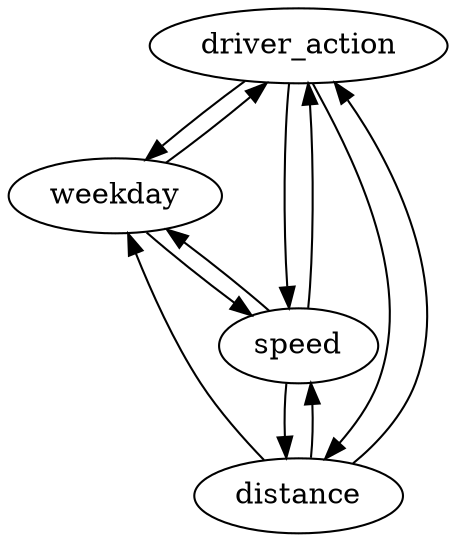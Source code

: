 strict digraph  {
driver_action;
weekday;
distance;
speed;
driver_action -> weekday  [origin=learned, weight="0.24036466864576908"];
driver_action -> distance  [origin=learned, weight="2.3505707501894126"];
driver_action -> speed  [origin=learned, weight="10.557501267332903"];
weekday -> driver_action  [origin=learned, weight="-4.070995037527617e-06"];
weekday -> speed  [origin=learned, weight="-2.082897517612896"];
distance -> driver_action  [origin=learned, weight="1.1981102150641274e-07"];
distance -> weekday  [origin=learned, weight="1.134681814628792e-06"];
distance -> speed  [origin=learned, weight="2.9511272395951615"];
speed -> driver_action  [origin=learned, weight="6.612949335765386e-08"];
speed -> weekday  [origin=learned, weight="4.625815227426583e-07"];
speed -> distance  [origin=learned, weight="2.8209330443909147e-05"];
}
